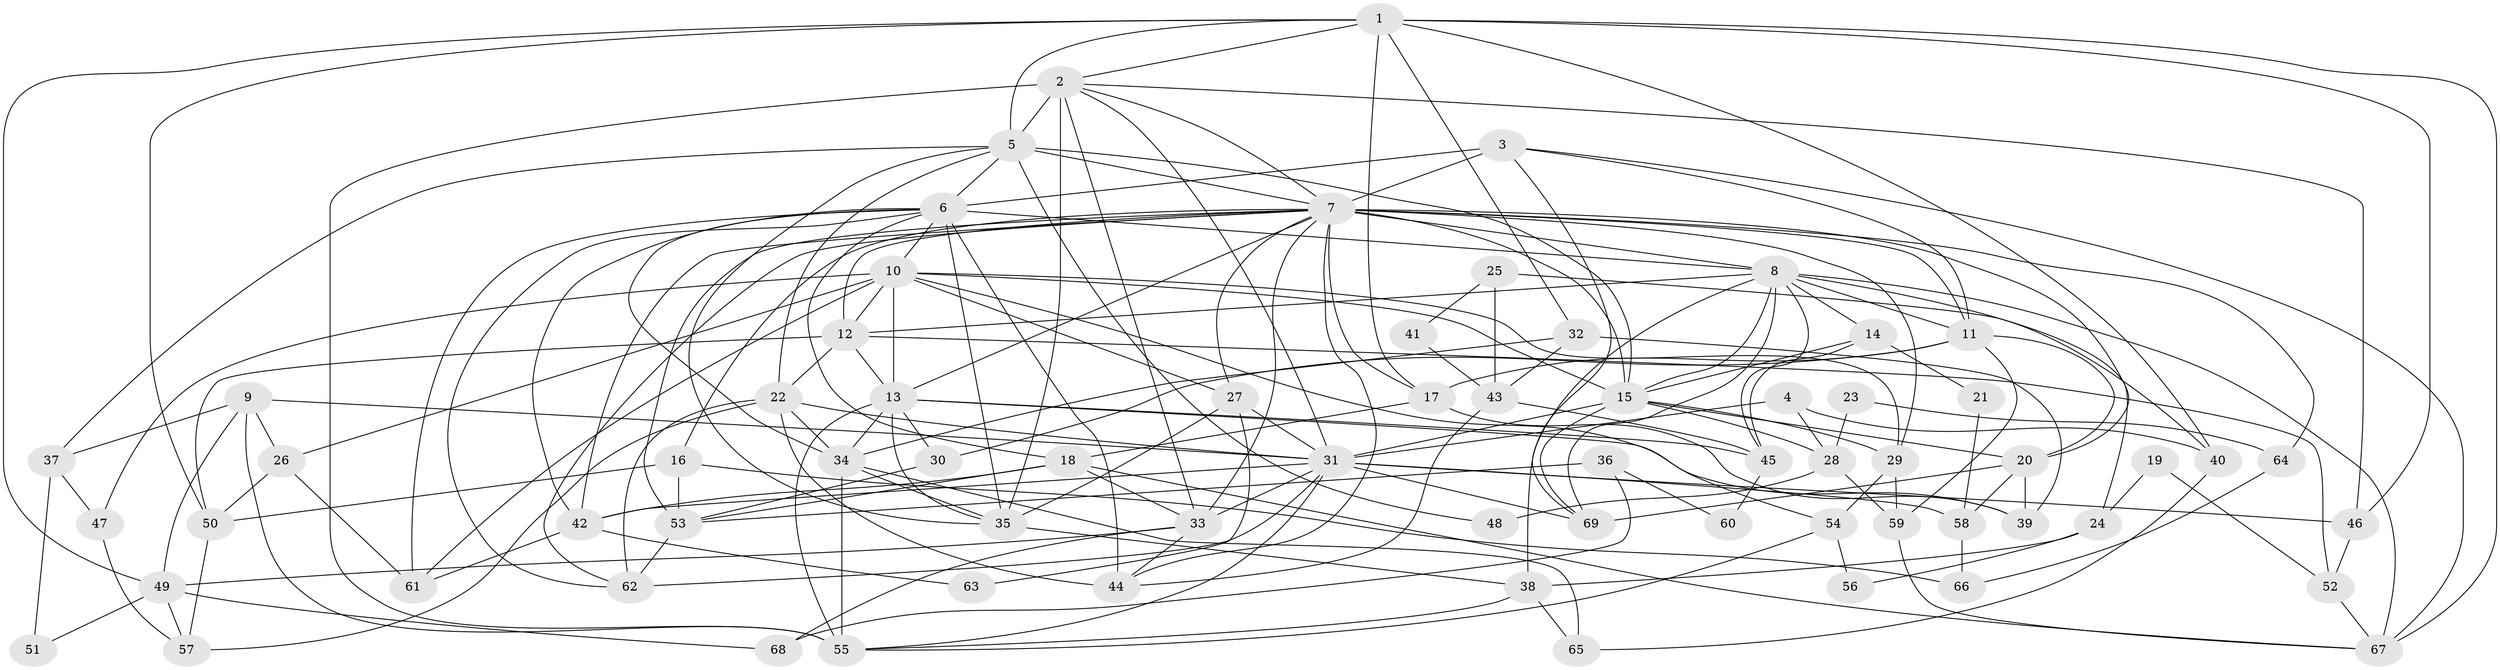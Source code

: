 // original degree distribution, {4: 0.35036496350364965, 6: 0.10948905109489052, 9: 0.0072992700729927005, 3: 0.22627737226277372, 2: 0.12408759124087591, 5: 0.1678832116788321, 7: 0.0072992700729927005, 8: 0.0072992700729927005}
// Generated by graph-tools (version 1.1) at 2025/36/03/09/25 02:36:00]
// undirected, 69 vertices, 182 edges
graph export_dot {
graph [start="1"]
  node [color=gray90,style=filled];
  1;
  2;
  3;
  4;
  5;
  6;
  7;
  8;
  9;
  10;
  11;
  12;
  13;
  14;
  15;
  16;
  17;
  18;
  19;
  20;
  21;
  22;
  23;
  24;
  25;
  26;
  27;
  28;
  29;
  30;
  31;
  32;
  33;
  34;
  35;
  36;
  37;
  38;
  39;
  40;
  41;
  42;
  43;
  44;
  45;
  46;
  47;
  48;
  49;
  50;
  51;
  52;
  53;
  54;
  55;
  56;
  57;
  58;
  59;
  60;
  61;
  62;
  63;
  64;
  65;
  66;
  67;
  68;
  69;
  1 -- 2 [weight=1.0];
  1 -- 5 [weight=1.0];
  1 -- 17 [weight=1.0];
  1 -- 32 [weight=1.0];
  1 -- 40 [weight=1.0];
  1 -- 46 [weight=1.0];
  1 -- 49 [weight=1.0];
  1 -- 50 [weight=1.0];
  1 -- 67 [weight=1.0];
  2 -- 5 [weight=1.0];
  2 -- 7 [weight=1.0];
  2 -- 31 [weight=1.0];
  2 -- 33 [weight=1.0];
  2 -- 35 [weight=2.0];
  2 -- 46 [weight=1.0];
  2 -- 55 [weight=3.0];
  3 -- 6 [weight=1.0];
  3 -- 7 [weight=8.0];
  3 -- 11 [weight=4.0];
  3 -- 67 [weight=1.0];
  3 -- 69 [weight=1.0];
  4 -- 28 [weight=1.0];
  4 -- 31 [weight=1.0];
  4 -- 40 [weight=1.0];
  5 -- 6 [weight=1.0];
  5 -- 7 [weight=1.0];
  5 -- 15 [weight=1.0];
  5 -- 22 [weight=1.0];
  5 -- 35 [weight=1.0];
  5 -- 37 [weight=1.0];
  5 -- 48 [weight=1.0];
  6 -- 8 [weight=1.0];
  6 -- 10 [weight=1.0];
  6 -- 18 [weight=1.0];
  6 -- 34 [weight=1.0];
  6 -- 35 [weight=1.0];
  6 -- 42 [weight=1.0];
  6 -- 44 [weight=2.0];
  6 -- 61 [weight=1.0];
  6 -- 62 [weight=1.0];
  7 -- 8 [weight=1.0];
  7 -- 11 [weight=2.0];
  7 -- 12 [weight=1.0];
  7 -- 13 [weight=1.0];
  7 -- 15 [weight=1.0];
  7 -- 16 [weight=1.0];
  7 -- 17 [weight=2.0];
  7 -- 20 [weight=1.0];
  7 -- 27 [weight=1.0];
  7 -- 29 [weight=1.0];
  7 -- 33 [weight=1.0];
  7 -- 42 [weight=1.0];
  7 -- 44 [weight=1.0];
  7 -- 53 [weight=1.0];
  7 -- 62 [weight=1.0];
  7 -- 64 [weight=1.0];
  8 -- 11 [weight=1.0];
  8 -- 12 [weight=2.0];
  8 -- 14 [weight=1.0];
  8 -- 15 [weight=1.0];
  8 -- 24 [weight=1.0];
  8 -- 38 [weight=1.0];
  8 -- 45 [weight=1.0];
  8 -- 67 [weight=1.0];
  8 -- 69 [weight=1.0];
  9 -- 26 [weight=1.0];
  9 -- 31 [weight=1.0];
  9 -- 37 [weight=1.0];
  9 -- 49 [weight=1.0];
  9 -- 55 [weight=1.0];
  10 -- 12 [weight=1.0];
  10 -- 13 [weight=2.0];
  10 -- 15 [weight=1.0];
  10 -- 26 [weight=1.0];
  10 -- 27 [weight=1.0];
  10 -- 29 [weight=1.0];
  10 -- 47 [weight=1.0];
  10 -- 54 [weight=1.0];
  10 -- 61 [weight=1.0];
  11 -- 17 [weight=1.0];
  11 -- 20 [weight=1.0];
  11 -- 30 [weight=1.0];
  11 -- 59 [weight=1.0];
  12 -- 13 [weight=1.0];
  12 -- 22 [weight=1.0];
  12 -- 50 [weight=2.0];
  12 -- 52 [weight=1.0];
  13 -- 30 [weight=1.0];
  13 -- 34 [weight=1.0];
  13 -- 35 [weight=1.0];
  13 -- 39 [weight=1.0];
  13 -- 45 [weight=1.0];
  13 -- 55 [weight=1.0];
  14 -- 15 [weight=1.0];
  14 -- 21 [weight=1.0];
  14 -- 45 [weight=1.0];
  15 -- 20 [weight=1.0];
  15 -- 28 [weight=1.0];
  15 -- 29 [weight=1.0];
  15 -- 31 [weight=1.0];
  15 -- 69 [weight=1.0];
  16 -- 50 [weight=1.0];
  16 -- 53 [weight=1.0];
  16 -- 66 [weight=1.0];
  17 -- 18 [weight=2.0];
  17 -- 39 [weight=1.0];
  18 -- 33 [weight=1.0];
  18 -- 42 [weight=1.0];
  18 -- 53 [weight=1.0];
  18 -- 67 [weight=1.0];
  19 -- 24 [weight=1.0];
  19 -- 52 [weight=1.0];
  20 -- 39 [weight=1.0];
  20 -- 58 [weight=1.0];
  20 -- 69 [weight=1.0];
  21 -- 58 [weight=1.0];
  22 -- 31 [weight=1.0];
  22 -- 34 [weight=1.0];
  22 -- 44 [weight=2.0];
  22 -- 57 [weight=1.0];
  22 -- 62 [weight=1.0];
  23 -- 28 [weight=1.0];
  23 -- 64 [weight=1.0];
  24 -- 38 [weight=1.0];
  24 -- 56 [weight=1.0];
  25 -- 40 [weight=1.0];
  25 -- 41 [weight=1.0];
  25 -- 43 [weight=1.0];
  26 -- 50 [weight=1.0];
  26 -- 61 [weight=1.0];
  27 -- 31 [weight=1.0];
  27 -- 35 [weight=1.0];
  27 -- 63 [weight=1.0];
  28 -- 48 [weight=1.0];
  28 -- 59 [weight=1.0];
  29 -- 54 [weight=1.0];
  29 -- 59 [weight=1.0];
  30 -- 53 [weight=1.0];
  31 -- 33 [weight=2.0];
  31 -- 42 [weight=1.0];
  31 -- 46 [weight=1.0];
  31 -- 55 [weight=2.0];
  31 -- 58 [weight=1.0];
  31 -- 62 [weight=1.0];
  31 -- 69 [weight=1.0];
  32 -- 34 [weight=1.0];
  32 -- 39 [weight=1.0];
  32 -- 43 [weight=1.0];
  33 -- 44 [weight=1.0];
  33 -- 49 [weight=1.0];
  33 -- 68 [weight=1.0];
  34 -- 35 [weight=1.0];
  34 -- 55 [weight=1.0];
  34 -- 65 [weight=1.0];
  35 -- 38 [weight=1.0];
  36 -- 53 [weight=1.0];
  36 -- 60 [weight=1.0];
  36 -- 68 [weight=1.0];
  37 -- 47 [weight=1.0];
  37 -- 51 [weight=1.0];
  38 -- 55 [weight=1.0];
  38 -- 65 [weight=1.0];
  40 -- 65 [weight=1.0];
  41 -- 43 [weight=1.0];
  42 -- 61 [weight=1.0];
  42 -- 63 [weight=1.0];
  43 -- 44 [weight=1.0];
  43 -- 45 [weight=1.0];
  45 -- 60 [weight=1.0];
  46 -- 52 [weight=1.0];
  47 -- 57 [weight=1.0];
  49 -- 51 [weight=1.0];
  49 -- 57 [weight=1.0];
  49 -- 68 [weight=1.0];
  50 -- 57 [weight=1.0];
  52 -- 67 [weight=1.0];
  53 -- 62 [weight=1.0];
  54 -- 55 [weight=1.0];
  54 -- 56 [weight=1.0];
  58 -- 66 [weight=1.0];
  59 -- 67 [weight=1.0];
  64 -- 66 [weight=1.0];
}
